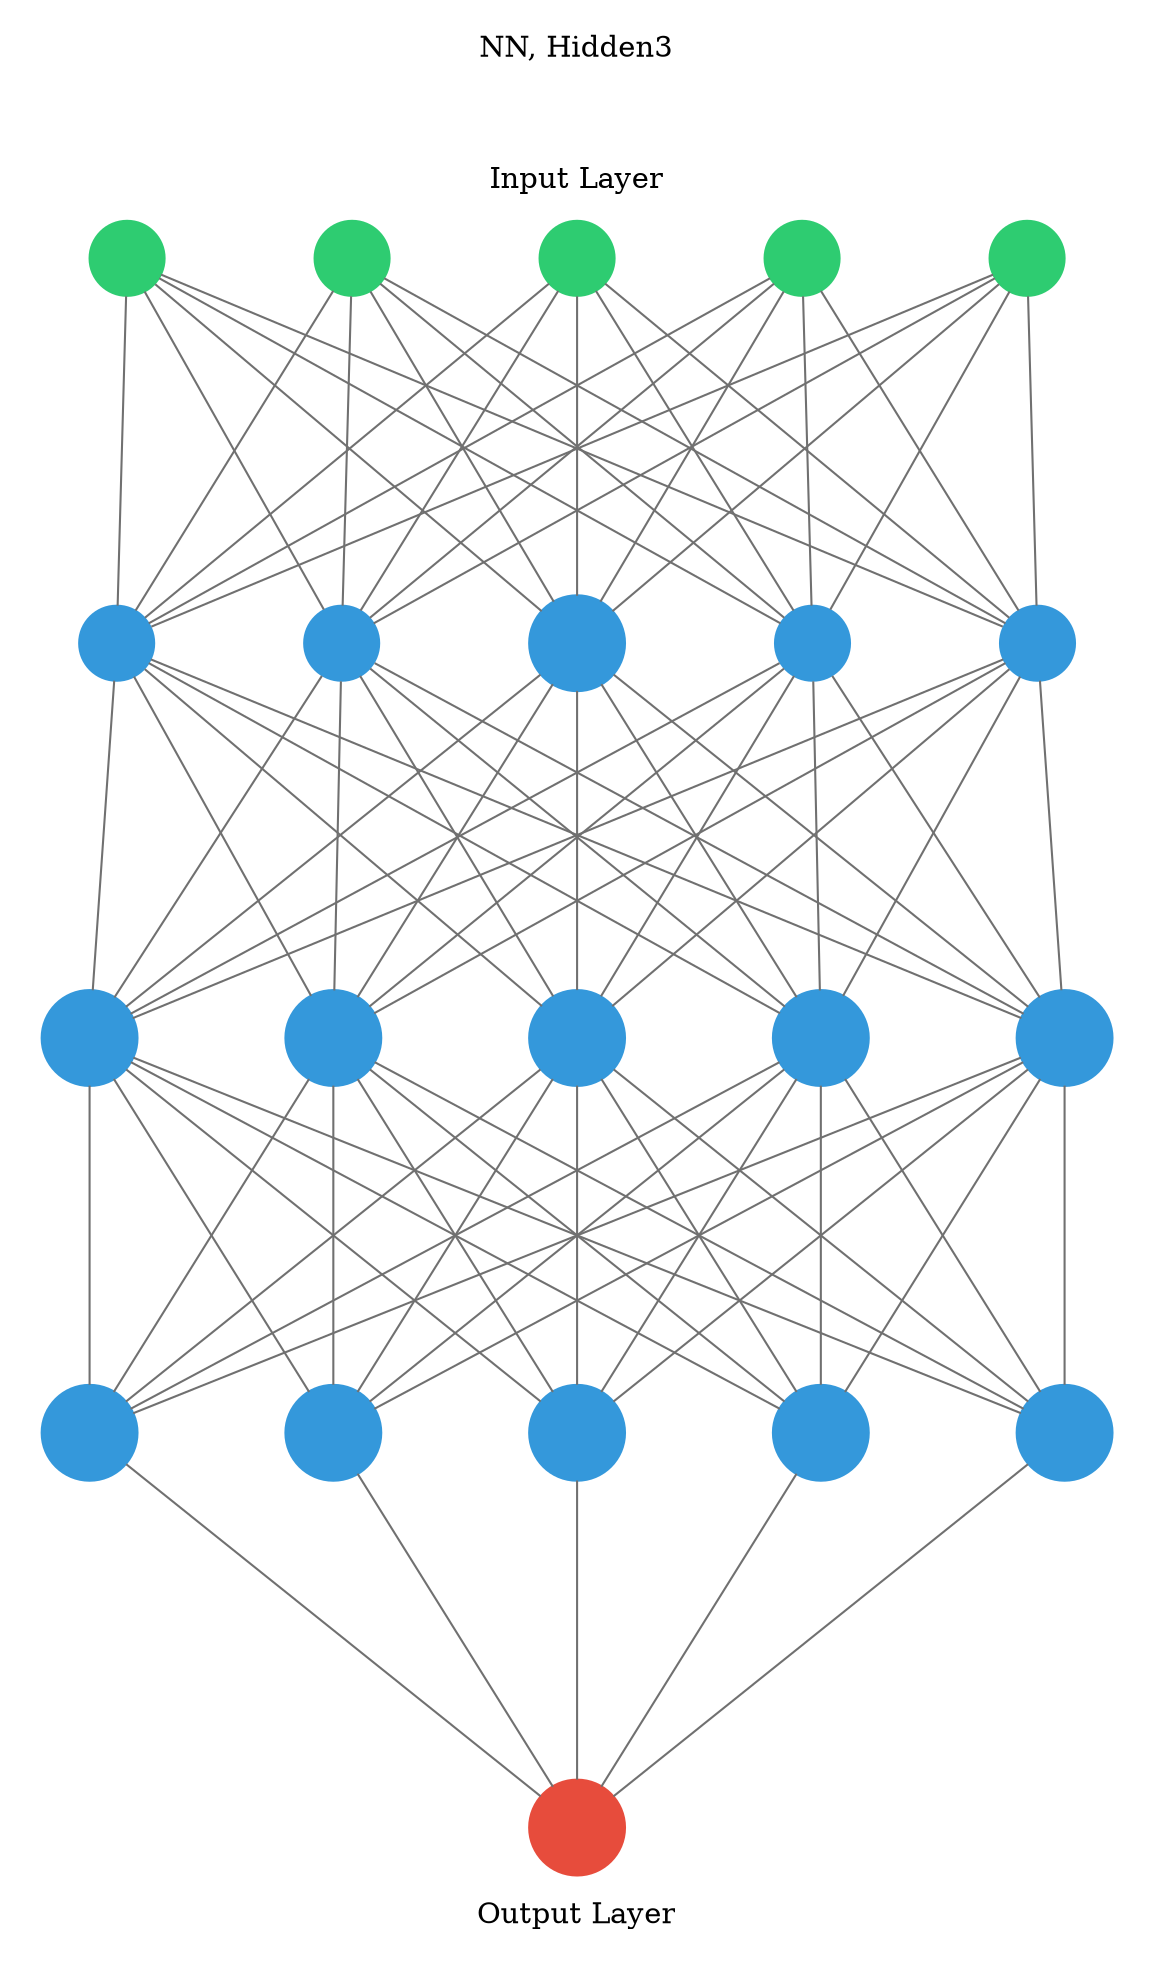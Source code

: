 digraph g {
	graph [nodesep=1 ranksep=2 splines=false]
	edge [arrowhead=none color="#707070"]
	subgraph cluster_input {
		node [color="#2ecc71" fontcolor="#2ecc71" shape=circle style=filled]
		color=white
		1
		label="NN, Hidden3



Input Layer"
		rank=same
		2
		label="NN, Hidden3



Input Layer"
		rank=same
		3
		label="NN, Hidden3



Input Layer"
		rank=same
		4
		label="NN, Hidden3



Input Layer"
		rank=same
		5
		label="NN, Hidden3



Input Layer"
		rank=same
	}
	1 -> 6
	2 -> 6
	3 -> 6
	4 -> 6
	5 -> 6
	1 -> 7
	2 -> 7
	3 -> 7
	4 -> 7
	5 -> 7
	1 -> 8
	2 -> 8
	3 -> 8
	4 -> 8
	5 -> 8
	1 -> 9
	2 -> 9
	3 -> 9
	4 -> 9
	5 -> 9
	1 -> 10
	2 -> 10
	3 -> 10
	4 -> 10
	5 -> 10
	subgraph cluster_1 {
		color=white
		rank=same
		label="" labeljust=right labelloc=b
		6 [color="#3498db" fontcolor="#3498db" shape=circle style=filled]
		7 [color="#3498db" fontcolor="#3498db" shape=circle style=filled]
		8 [color="#3498db" fontcolor="#3498db" shape=circle style=filled]
		9 [color="#3498db" fontcolor="#3498db" shape=circle style=filled]
		10 [color="#3498db" fontcolor="#3498db" shape=circle style=filled]
	}
	6 -> 11
	7 -> 11
	8 -> 11
	9 -> 11
	10 -> 11
	6 -> 12
	7 -> 12
	8 -> 12
	9 -> 12
	10 -> 12
	6 -> 13
	7 -> 13
	8 -> 13
	9 -> 13
	10 -> 13
	6 -> 14
	7 -> 14
	8 -> 14
	9 -> 14
	10 -> 14
	6 -> 15
	7 -> 15
	8 -> 15
	9 -> 15
	10 -> 15
	subgraph cluster_2 {
		color=white
		rank=same
		label="" labeljust=right labelloc=b
		11 [color="#3498db" fontcolor="#3498db" shape=circle style=filled]
		12 [color="#3498db" fontcolor="#3498db" shape=circle style=filled]
		13 [color="#3498db" fontcolor="#3498db" shape=circle style=filled]
		14 [color="#3498db" fontcolor="#3498db" shape=circle style=filled]
		15 [color="#3498db" fontcolor="#3498db" shape=circle style=filled]
	}
	11 -> 16
	12 -> 16
	13 -> 16
	14 -> 16
	15 -> 16
	11 -> 17
	12 -> 17
	13 -> 17
	14 -> 17
	15 -> 17
	11 -> 18
	12 -> 18
	13 -> 18
	14 -> 18
	15 -> 18
	11 -> 19
	12 -> 19
	13 -> 19
	14 -> 19
	15 -> 19
	11 -> 20
	12 -> 20
	13 -> 20
	14 -> 20
	15 -> 20
	subgraph cluster_3 {
		color=white
		rank=same
		label="" labeljust=right labelloc=b
		16 [color="#3498db" fontcolor="#3498db" shape=circle style=filled]
		17 [color="#3498db" fontcolor="#3498db" shape=circle style=filled]
		18 [color="#3498db" fontcolor="#3498db" shape=circle style=filled]
		19 [color="#3498db" fontcolor="#3498db" shape=circle style=filled]
		20 [color="#3498db" fontcolor="#3498db" shape=circle style=filled]
	}
	16 -> 21
	17 -> 21
	18 -> 21
	19 -> 21
	20 -> 21
	subgraph cluster_output {
		node [color="#2ecc71" fontcolor="#2ecc71" shape=circle style=filled]
		color=white
		rank=same
		labeljust=1
		21 [color="#e74c3c" fontcolor="#e74c3c" shape=circle style=filled]
		label="Output Layer" labelloc=bottom
	}
	arrowShape=none
}
